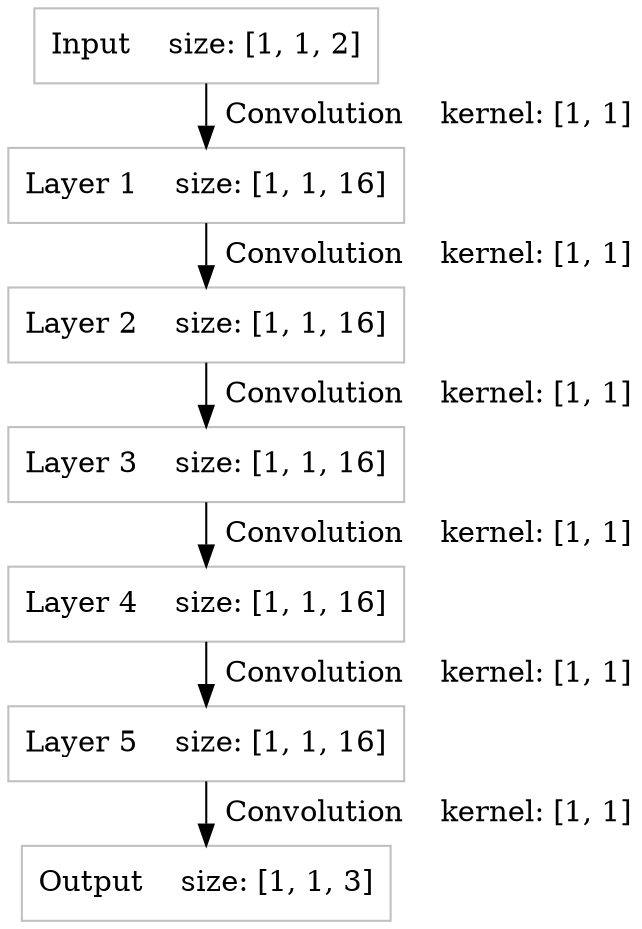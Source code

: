 digraph nn{

edge[
	_color = pink
	nodesep = 0.005
	ranksep = 0.005
	weight = 0.005
	height = 0.005
]
node[
	shape = rectangle 
	color = gray 
	_style = filled
	_width = 0.1
	_height = 0.1
	label = ""
	nodesep = 0.005
	ranksep = 0.005
]
graph[
	nodesep = 0.005
	ranksep = 0.005
	_rankdir = LR
]

Input [label="Input    size: [1, 1, 2]"]
Layer1 [label="Layer 1    size: [1, 1, 16]"]
Layer2 [label="Layer 2    size: [1, 1, 16]"]
Layer3 [label="Layer 3    size: [1, 1, 16]"]
Layer4 [label="Layer 4    size: [1, 1, 16]"]
Layer5 [label="Layer 5    size: [1, 1, 16]"]
Output [label="Output    size: [1, 1, 3]"]

Input->Layer1 [label="  Convolution    kernel: [1, 1]"]
Layer1->Layer2 [label="  Convolution    kernel: [1, 1]"]
Layer2->Layer3 [label="  Convolution    kernel: [1, 1]"]
Layer3->Layer4 [label="  Convolution    kernel: [1, 1]"]
Layer4->Layer5 [label="  Convolution    kernel: [1, 1]"]
Layer5->Output [label="  Convolution    kernel: [1, 1]"]
}
